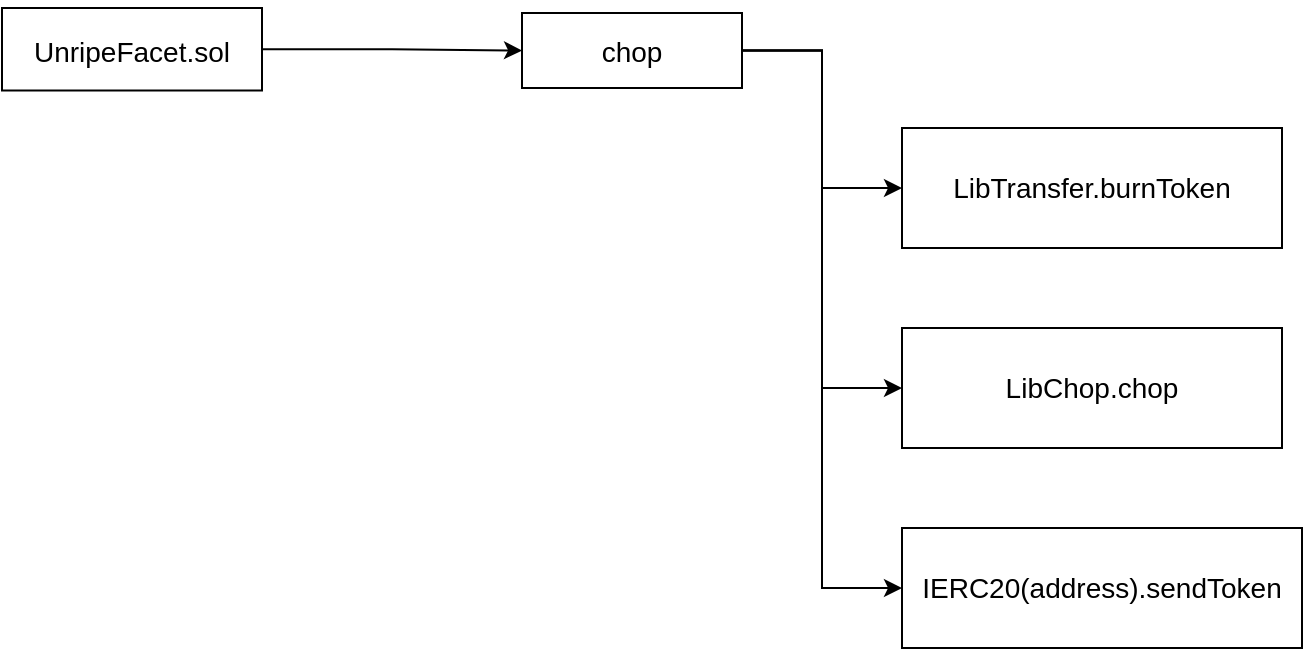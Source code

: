 <mxfile version="23.1.7" type="github">
  <diagram name="Page-1" id="hu9E6X41t0wCt8otgNrs">
    <mxGraphModel dx="1176" dy="809" grid="1" gridSize="10" guides="1" tooltips="1" connect="1" arrows="1" fold="1" page="1" pageScale="1" pageWidth="850" pageHeight="1100" math="0" shadow="0">
      <root>
        <mxCell id="0" />
        <mxCell id="1" parent="0" />
        <mxCell id="AK1yKks3uNGCSE4LCOAI-4" style="edgeStyle=orthogonalEdgeStyle;rounded=0;orthogonalLoop=1;jettySize=auto;html=1;entryX=0;entryY=0.5;entryDx=0;entryDy=0;" edge="1" parent="1" source="AK1yKks3uNGCSE4LCOAI-1" target="AK1yKks3uNGCSE4LCOAI-3">
          <mxGeometry relative="1" as="geometry" />
        </mxCell>
        <mxCell id="AK1yKks3uNGCSE4LCOAI-1" value="&lt;font style=&quot;font-size: 14px;&quot;&gt;&lt;br&gt;UnripeFacet.sol&lt;/font&gt;&lt;div&gt;&lt;br&gt;&lt;/div&gt;" style="rounded=0;whiteSpace=wrap;html=1;align=center;" vertex="1" parent="1">
          <mxGeometry x="20" y="80" width="130" height="41.25" as="geometry" />
        </mxCell>
        <mxCell id="AK1yKks3uNGCSE4LCOAI-7" style="edgeStyle=orthogonalEdgeStyle;rounded=0;orthogonalLoop=1;jettySize=auto;html=1;entryX=0;entryY=0.5;entryDx=0;entryDy=0;" edge="1" parent="1" source="AK1yKks3uNGCSE4LCOAI-3" target="AK1yKks3uNGCSE4LCOAI-6">
          <mxGeometry relative="1" as="geometry" />
        </mxCell>
        <mxCell id="AK1yKks3uNGCSE4LCOAI-9" style="edgeStyle=orthogonalEdgeStyle;rounded=0;orthogonalLoop=1;jettySize=auto;html=1;entryX=0;entryY=0.5;entryDx=0;entryDy=0;" edge="1" parent="1" source="AK1yKks3uNGCSE4LCOAI-3" target="AK1yKks3uNGCSE4LCOAI-8">
          <mxGeometry relative="1" as="geometry" />
        </mxCell>
        <mxCell id="AK1yKks3uNGCSE4LCOAI-11" style="edgeStyle=orthogonalEdgeStyle;rounded=0;orthogonalLoop=1;jettySize=auto;html=1;entryX=0;entryY=0.5;entryDx=0;entryDy=0;" edge="1" parent="1" source="AK1yKks3uNGCSE4LCOAI-3" target="AK1yKks3uNGCSE4LCOAI-10">
          <mxGeometry relative="1" as="geometry" />
        </mxCell>
        <mxCell id="AK1yKks3uNGCSE4LCOAI-3" value="&lt;font style=&quot;font-size: 14px;&quot;&gt;&lt;br&gt;chop&lt;/font&gt;&lt;div&gt;&lt;br&gt;&lt;/div&gt;" style="rounded=0;whiteSpace=wrap;html=1;" vertex="1" parent="1">
          <mxGeometry x="280" y="82.5" width="110" height="37.5" as="geometry" />
        </mxCell>
        <mxCell id="AK1yKks3uNGCSE4LCOAI-6" value="&lt;font style=&quot;font-size: 14px;&quot;&gt;LibTransfer.burnToken&lt;/font&gt;" style="rounded=0;whiteSpace=wrap;html=1;" vertex="1" parent="1">
          <mxGeometry x="470" y="140" width="190" height="60" as="geometry" />
        </mxCell>
        <mxCell id="AK1yKks3uNGCSE4LCOAI-8" value="&lt;span style=&quot;font-size: 14px;&quot;&gt;LibChop.chop&lt;/span&gt;" style="rounded=0;whiteSpace=wrap;html=1;" vertex="1" parent="1">
          <mxGeometry x="470" y="240" width="190" height="60" as="geometry" />
        </mxCell>
        <mxCell id="AK1yKks3uNGCSE4LCOAI-10" value="&lt;span style=&quot;font-size: 14px;&quot;&gt;IERC20(address).sendToken&lt;/span&gt;" style="rounded=0;whiteSpace=wrap;html=1;" vertex="1" parent="1">
          <mxGeometry x="470" y="340" width="200" height="60" as="geometry" />
        </mxCell>
      </root>
    </mxGraphModel>
  </diagram>
</mxfile>

